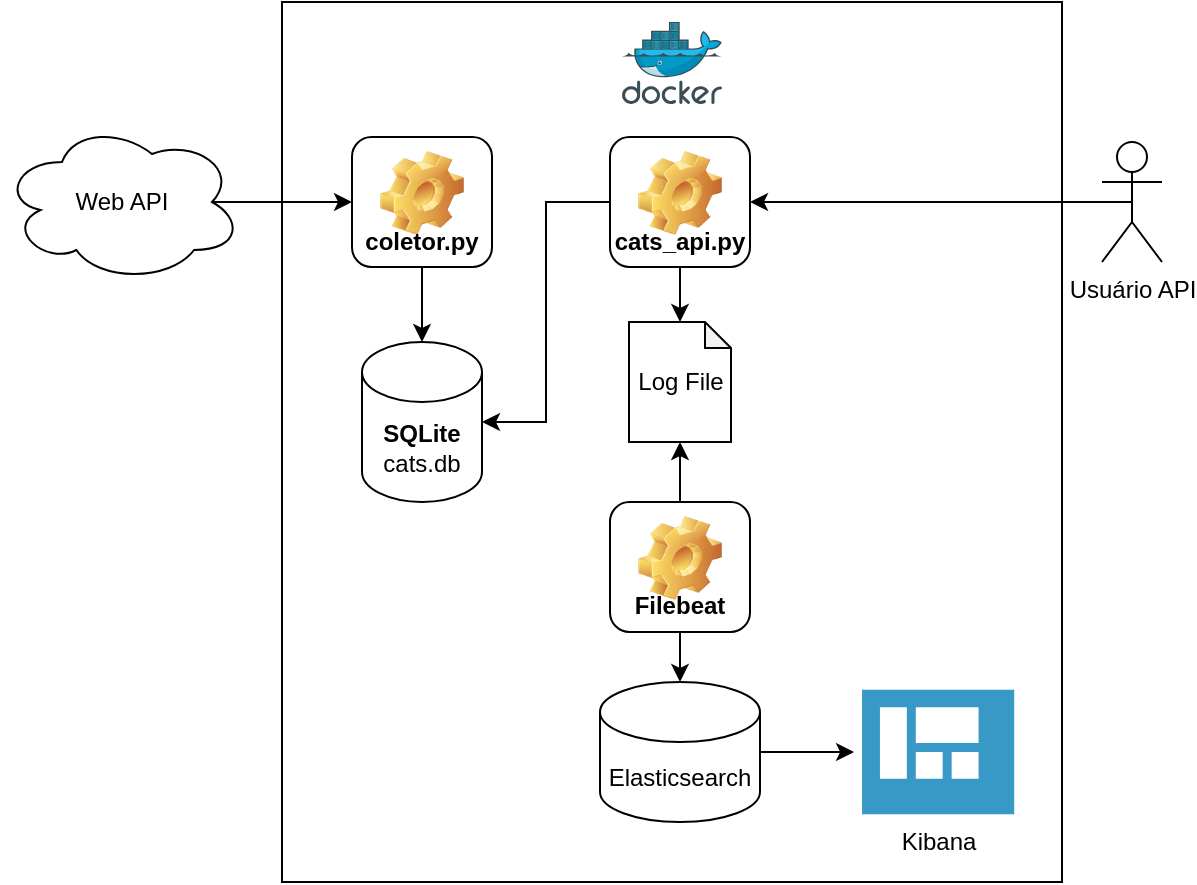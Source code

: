 <mxfile version="14.7.7" type="device"><diagram id="rAcOcLvGbuVg4v6w71hS" name="Page-1"><mxGraphModel dx="868" dy="482" grid="1" gridSize="10" guides="1" tooltips="1" connect="1" arrows="1" fold="1" page="1" pageScale="1" pageWidth="827" pageHeight="1169" math="0" shadow="0"><root><mxCell id="0"/><mxCell id="1" parent="0"/><mxCell id="8CLtFrgqKfeFgWU55_eo-25" value="" style="rounded=0;whiteSpace=wrap;html=1;" vertex="1" parent="1"><mxGeometry x="180" width="390" height="440" as="geometry"/></mxCell><mxCell id="8CLtFrgqKfeFgWU55_eo-10" style="edgeStyle=orthogonalEdgeStyle;rounded=0;orthogonalLoop=1;jettySize=auto;html=1;exitX=0.875;exitY=0.5;exitDx=0;exitDy=0;exitPerimeter=0;entryX=0;entryY=0.5;entryDx=0;entryDy=0;" edge="1" parent="1" source="8CLtFrgqKfeFgWU55_eo-1" target="8CLtFrgqKfeFgWU55_eo-2"><mxGeometry relative="1" as="geometry"/></mxCell><mxCell id="8CLtFrgqKfeFgWU55_eo-1" value="Web API" style="ellipse;shape=cloud;whiteSpace=wrap;html=1;" vertex="1" parent="1"><mxGeometry x="40" y="60" width="120" height="80" as="geometry"/></mxCell><mxCell id="8CLtFrgqKfeFgWU55_eo-11" style="edgeStyle=orthogonalEdgeStyle;rounded=0;orthogonalLoop=1;jettySize=auto;html=1;exitX=0.5;exitY=1;exitDx=0;exitDy=0;entryX=0.5;entryY=0;entryDx=0;entryDy=0;entryPerimeter=0;" edge="1" parent="1" source="8CLtFrgqKfeFgWU55_eo-2" target="8CLtFrgqKfeFgWU55_eo-3"><mxGeometry relative="1" as="geometry"><mxPoint x="260" y="170" as="targetPoint"/></mxGeometry></mxCell><mxCell id="8CLtFrgqKfeFgWU55_eo-2" value="coletor.py" style="label;whiteSpace=wrap;html=1;align=center;verticalAlign=bottom;spacingLeft=0;spacingBottom=4;imageAlign=center;imageVerticalAlign=top;image=img/clipart/Gear_128x128.png" vertex="1" parent="1"><mxGeometry x="215" y="67.5" width="70" height="65" as="geometry"/></mxCell><mxCell id="8CLtFrgqKfeFgWU55_eo-3" value="&lt;b&gt;SQLite&lt;/b&gt;&lt;br&gt;cats.db" style="shape=cylinder3;whiteSpace=wrap;html=1;boundedLbl=1;backgroundOutline=1;size=15;" vertex="1" parent="1"><mxGeometry x="220" y="170" width="60" height="80" as="geometry"/></mxCell><mxCell id="8CLtFrgqKfeFgWU55_eo-12" style="edgeStyle=orthogonalEdgeStyle;rounded=0;orthogonalLoop=1;jettySize=auto;html=1;exitX=0;exitY=0.5;exitDx=0;exitDy=0;entryX=1;entryY=0.5;entryDx=0;entryDy=0;entryPerimeter=0;" edge="1" parent="1" source="8CLtFrgqKfeFgWU55_eo-7" target="8CLtFrgqKfeFgWU55_eo-3"><mxGeometry relative="1" as="geometry"/></mxCell><mxCell id="8CLtFrgqKfeFgWU55_eo-13" style="edgeStyle=orthogonalEdgeStyle;rounded=0;orthogonalLoop=1;jettySize=auto;html=1;exitX=0.5;exitY=1;exitDx=0;exitDy=0;entryX=0.5;entryY=0;entryDx=0;entryDy=0;entryPerimeter=0;" edge="1" parent="1" source="8CLtFrgqKfeFgWU55_eo-7" target="8CLtFrgqKfeFgWU55_eo-9"><mxGeometry relative="1" as="geometry"/></mxCell><mxCell id="8CLtFrgqKfeFgWU55_eo-7" value="cats_api.py" style="label;whiteSpace=wrap;html=1;align=center;verticalAlign=bottom;spacingLeft=0;spacingBottom=4;imageAlign=center;imageVerticalAlign=top;image=img/clipart/Gear_128x128.png" vertex="1" parent="1"><mxGeometry x="344" y="67.5" width="70" height="65" as="geometry"/></mxCell><mxCell id="8CLtFrgqKfeFgWU55_eo-15" style="edgeStyle=orthogonalEdgeStyle;rounded=0;orthogonalLoop=1;jettySize=auto;html=1;exitX=0.5;exitY=0.5;exitDx=0;exitDy=0;exitPerimeter=0;entryX=1;entryY=0.5;entryDx=0;entryDy=0;" edge="1" parent="1" source="8CLtFrgqKfeFgWU55_eo-8" target="8CLtFrgqKfeFgWU55_eo-7"><mxGeometry relative="1" as="geometry"/></mxCell><mxCell id="8CLtFrgqKfeFgWU55_eo-8" value="Usuário API" style="shape=umlActor;verticalLabelPosition=bottom;verticalAlign=top;html=1;outlineConnect=0;" vertex="1" parent="1"><mxGeometry x="590" y="70" width="30" height="60" as="geometry"/></mxCell><mxCell id="8CLtFrgqKfeFgWU55_eo-9" value="Log File" style="shape=note;whiteSpace=wrap;html=1;backgroundOutline=1;darkOpacity=0.05;size=13;" vertex="1" parent="1"><mxGeometry x="353.5" y="160" width="51" height="60" as="geometry"/></mxCell><mxCell id="8CLtFrgqKfeFgWU55_eo-17" style="edgeStyle=orthogonalEdgeStyle;rounded=0;orthogonalLoop=1;jettySize=auto;html=1;exitX=0.5;exitY=0;exitDx=0;exitDy=0;entryX=0.5;entryY=1;entryDx=0;entryDy=0;entryPerimeter=0;" edge="1" parent="1" source="8CLtFrgqKfeFgWU55_eo-16" target="8CLtFrgqKfeFgWU55_eo-9"><mxGeometry relative="1" as="geometry"/></mxCell><mxCell id="8CLtFrgqKfeFgWU55_eo-24" value="" style="edgeStyle=orthogonalEdgeStyle;rounded=0;orthogonalLoop=1;jettySize=auto;html=1;" edge="1" parent="1" source="8CLtFrgqKfeFgWU55_eo-16" target="8CLtFrgqKfeFgWU55_eo-18"><mxGeometry relative="1" as="geometry"/></mxCell><mxCell id="8CLtFrgqKfeFgWU55_eo-16" value="Filebeat" style="label;whiteSpace=wrap;html=1;align=center;verticalAlign=bottom;spacingLeft=0;spacingBottom=4;imageAlign=center;imageVerticalAlign=top;image=img/clipart/Gear_128x128.png" vertex="1" parent="1"><mxGeometry x="344" y="250" width="70" height="65" as="geometry"/></mxCell><mxCell id="8CLtFrgqKfeFgWU55_eo-22" style="edgeStyle=orthogonalEdgeStyle;rounded=0;orthogonalLoop=1;jettySize=auto;html=1;exitX=1;exitY=0.5;exitDx=0;exitDy=0;exitPerimeter=0;entryX=-0.052;entryY=0.5;entryDx=0;entryDy=0;entryPerimeter=0;" edge="1" parent="1" source="8CLtFrgqKfeFgWU55_eo-18" target="8CLtFrgqKfeFgWU55_eo-21"><mxGeometry relative="1" as="geometry"/></mxCell><mxCell id="8CLtFrgqKfeFgWU55_eo-18" value="Elasticsearch" style="shape=cylinder3;whiteSpace=wrap;html=1;boundedLbl=1;backgroundOutline=1;size=15;" vertex="1" parent="1"><mxGeometry x="339" y="340" width="80" height="70" as="geometry"/></mxCell><mxCell id="8CLtFrgqKfeFgWU55_eo-20" value="" style="aspect=fixed;html=1;points=[];align=center;image;fontSize=12;image=img/lib/mscae/Docker.svg;" vertex="1" parent="1"><mxGeometry x="350" y="10" width="50" height="41" as="geometry"/></mxCell><mxCell id="8CLtFrgqKfeFgWU55_eo-21" value="Kibana" style="aspect=fixed;html=1;points=[];align=center;image;fontSize=12;image=img/lib/mscae/Shared_Dashboard.svg;" vertex="1" parent="1"><mxGeometry x="470" y="343.75" width="76.22" height="62.5" as="geometry"/></mxCell></root></mxGraphModel></diagram></mxfile>